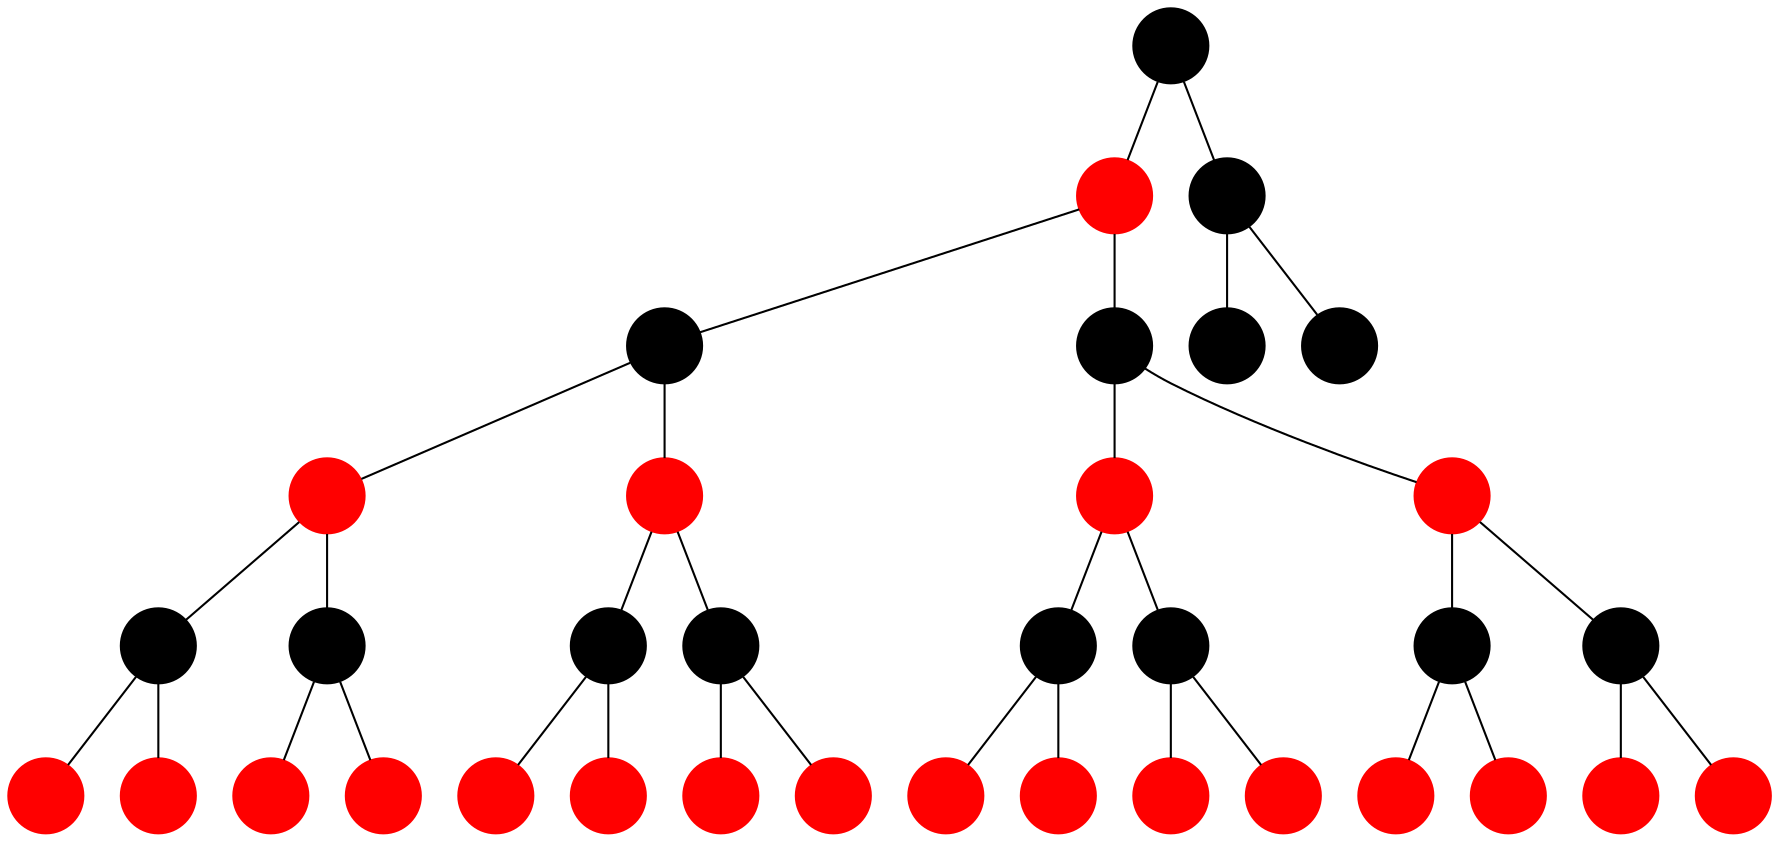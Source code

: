 # Raphael Reitzig, 2012.
# MIT license

# Use 'dot'
graph g3 {
  r [label="",shape=circle,style=filled,color=black];
  l11 [label="",shape=circle,style=filled,color=red];
  l12 [label="",shape=circle,style=filled,color=black];
  l21 [label="",shape=circle,style=filled,color=black];
  l22 [label="",shape=circle,style=filled,color=black];
  l23 [label="",shape=circle,style=filled,color=black];
  l24 [label="",shape=circle,style=filled,color=black];
  l31 [label="",shape=circle,style=filled,color=red];
  l32 [label="",shape=circle,style=filled,color=red];
  l33 [label="",shape=circle,style=filled,color=red];
  l34 [label="",shape=circle,style=filled,color=red];
  l41 [label="",shape=circle,style=filled,color=black];
  l42 [label="",shape=circle,style=filled,color=black];
  l43 [label="",shape=circle,style=filled,color=black];
  l44 [label="",shape=circle,style=filled,color=black];
  l45 [label="",shape=circle,style=filled,color=black];
  l46 [label="",shape=circle,style=filled,color=black];
  l47 [label="",shape=circle,style=filled,color=black];
  l48 [label="",shape=circle,style=filled,color=black];
  l51 [label="",shape=circle,style=filled,color=red];
  l52 [label="",shape=circle,style=filled,color=red];
  l53 [label="",shape=circle,style=filled,color=red];
  l54 [label="",shape=circle,style=filled,color=red];
  l55 [label="",shape=circle,style=filled,color=red];
  l56 [label="",shape=circle,style=filled,color=red];
  l57 [label="",shape=circle,style=filled,color=red];
  l58 [label="",shape=circle,style=filled,color=red];
  l59 [label="",shape=circle,style=filled,color=red];
  l510 [label="",shape=circle,style=filled,color=red];
  l511 [label="",shape=circle,style=filled,color=red];
  l512 [label="",shape=circle,style=filled,color=red];
  l513 [label="",shape=circle,style=filled,color=red];
  l514 [label="",shape=circle,style=filled,color=red];
  l515 [label="",shape=circle,style=filled,color=red];
  l516 [label="",shape=circle,style=filled,color=red];


  r -- l11;
  r -- l12;
  l11 -- l21;
  l11 -- l22;
  l12 -- l23;
  l12 -- l24;
  l21 -- l31;
  l21 -- l32;
  l22 -- l33;
  l22 -- l34;
  l31 -- l41;
  l31 -- l42;
  l32 -- l43;
  l32 -- l44;
  l33 -- l45;
  l33 -- l46;
  l34 -- l47;
  l34 -- l48;
  l41 -- l51;
  l41 -- l52;
  l42 -- l53;
  l42 -- l54;
  l43 -- l55;
  l43 -- l56;
  l44 -- l57;
  l44 -- l58;
  l45 -- l59;
  l45 -- l510;
  l46 -- l511;
  l46 -- l512;
  l47 -- l513;
  l47 -- l514;
  l48 -- l515;
  l48 -- l516;
}
